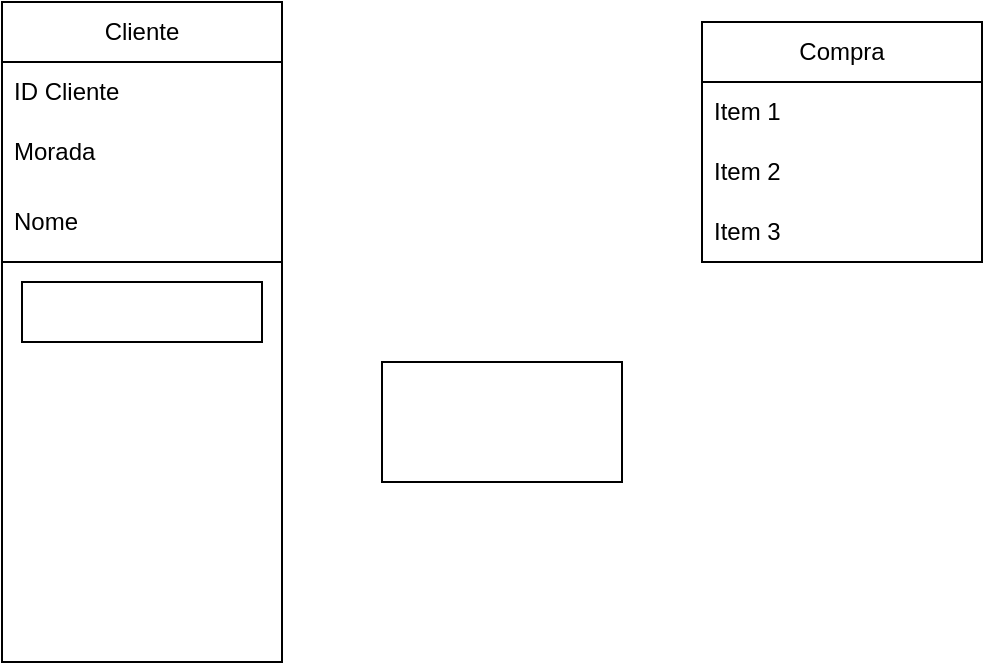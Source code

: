 <mxfile version="24.8.4">
  <diagram name="Página-1" id="4AA84a90Q8Xr8z5PdBII">
    <mxGraphModel dx="1434" dy="772" grid="1" gridSize="10" guides="1" tooltips="1" connect="1" arrows="1" fold="1" page="1" pageScale="1" pageWidth="827" pageHeight="1169" math="0" shadow="0">
      <root>
        <mxCell id="0" />
        <mxCell id="1" parent="0" />
        <mxCell id="aKPoFA2s_8K2A_WxhqTO-9" value="Compra" style="swimlane;fontStyle=0;childLayout=stackLayout;horizontal=1;startSize=30;horizontalStack=0;resizeParent=1;resizeParentMax=0;resizeLast=0;collapsible=1;marginBottom=0;whiteSpace=wrap;html=1;" vertex="1" parent="1">
          <mxGeometry x="510" y="200" width="140" height="120" as="geometry" />
        </mxCell>
        <mxCell id="aKPoFA2s_8K2A_WxhqTO-10" value="Item 1" style="text;strokeColor=none;fillColor=none;align=left;verticalAlign=middle;spacingLeft=4;spacingRight=4;overflow=hidden;points=[[0,0.5],[1,0.5]];portConstraint=eastwest;rotatable=0;whiteSpace=wrap;html=1;" vertex="1" parent="aKPoFA2s_8K2A_WxhqTO-9">
          <mxGeometry y="30" width="140" height="30" as="geometry" />
        </mxCell>
        <mxCell id="aKPoFA2s_8K2A_WxhqTO-11" value="Item 2" style="text;strokeColor=none;fillColor=none;align=left;verticalAlign=middle;spacingLeft=4;spacingRight=4;overflow=hidden;points=[[0,0.5],[1,0.5]];portConstraint=eastwest;rotatable=0;whiteSpace=wrap;html=1;" vertex="1" parent="aKPoFA2s_8K2A_WxhqTO-9">
          <mxGeometry y="60" width="140" height="30" as="geometry" />
        </mxCell>
        <mxCell id="aKPoFA2s_8K2A_WxhqTO-12" value="Item 3" style="text;strokeColor=none;fillColor=none;align=left;verticalAlign=middle;spacingLeft=4;spacingRight=4;overflow=hidden;points=[[0,0.5],[1,0.5]];portConstraint=eastwest;rotatable=0;whiteSpace=wrap;html=1;" vertex="1" parent="aKPoFA2s_8K2A_WxhqTO-9">
          <mxGeometry y="90" width="140" height="30" as="geometry" />
        </mxCell>
        <mxCell id="aKPoFA2s_8K2A_WxhqTO-13" value="" style="rounded=0;whiteSpace=wrap;html=1;" vertex="1" parent="1">
          <mxGeometry x="350" y="370" width="120" height="60" as="geometry" />
        </mxCell>
        <mxCell id="aKPoFA2s_8K2A_WxhqTO-14" value="Cliente" style="swimlane;fontStyle=0;childLayout=stackLayout;horizontal=1;startSize=30;horizontalStack=0;resizeParent=1;resizeParentMax=0;resizeLast=0;collapsible=1;marginBottom=0;whiteSpace=wrap;html=1;" vertex="1" parent="1">
          <mxGeometry x="160" y="190" width="140" height="130" as="geometry" />
        </mxCell>
        <mxCell id="aKPoFA2s_8K2A_WxhqTO-15" value="ID Cliente" style="text;strokeColor=none;fillColor=none;align=left;verticalAlign=middle;spacingLeft=4;spacingRight=4;overflow=hidden;points=[[0,0.5],[1,0.5]];portConstraint=eastwest;rotatable=0;whiteSpace=wrap;html=1;" vertex="1" parent="aKPoFA2s_8K2A_WxhqTO-14">
          <mxGeometry y="30" width="140" height="30" as="geometry" />
        </mxCell>
        <mxCell id="aKPoFA2s_8K2A_WxhqTO-16" value="Morada" style="text;strokeColor=none;fillColor=none;align=left;verticalAlign=middle;spacingLeft=4;spacingRight=4;overflow=hidden;points=[[0,0.5],[1,0.5]];portConstraint=eastwest;rotatable=0;whiteSpace=wrap;html=1;" vertex="1" parent="aKPoFA2s_8K2A_WxhqTO-14">
          <mxGeometry y="60" width="140" height="30" as="geometry" />
        </mxCell>
        <mxCell id="aKPoFA2s_8K2A_WxhqTO-17" value="Nome" style="text;strokeColor=none;fillColor=none;align=left;verticalAlign=middle;spacingLeft=4;spacingRight=4;overflow=hidden;points=[[0,0.5],[1,0.5]];portConstraint=eastwest;rotatable=0;whiteSpace=wrap;html=1;" vertex="1" parent="aKPoFA2s_8K2A_WxhqTO-14">
          <mxGeometry y="90" width="140" height="40" as="geometry" />
        </mxCell>
        <mxCell id="aKPoFA2s_8K2A_WxhqTO-18" value="" style="swimlane;startSize=0;" vertex="1" parent="1">
          <mxGeometry x="160" y="320" width="140" height="200" as="geometry" />
        </mxCell>
        <mxCell id="aKPoFA2s_8K2A_WxhqTO-20" value="" style="whiteSpace=wrap;html=1;" vertex="1" parent="aKPoFA2s_8K2A_WxhqTO-18">
          <mxGeometry x="10" y="10" width="120" height="30" as="geometry" />
        </mxCell>
      </root>
    </mxGraphModel>
  </diagram>
</mxfile>
